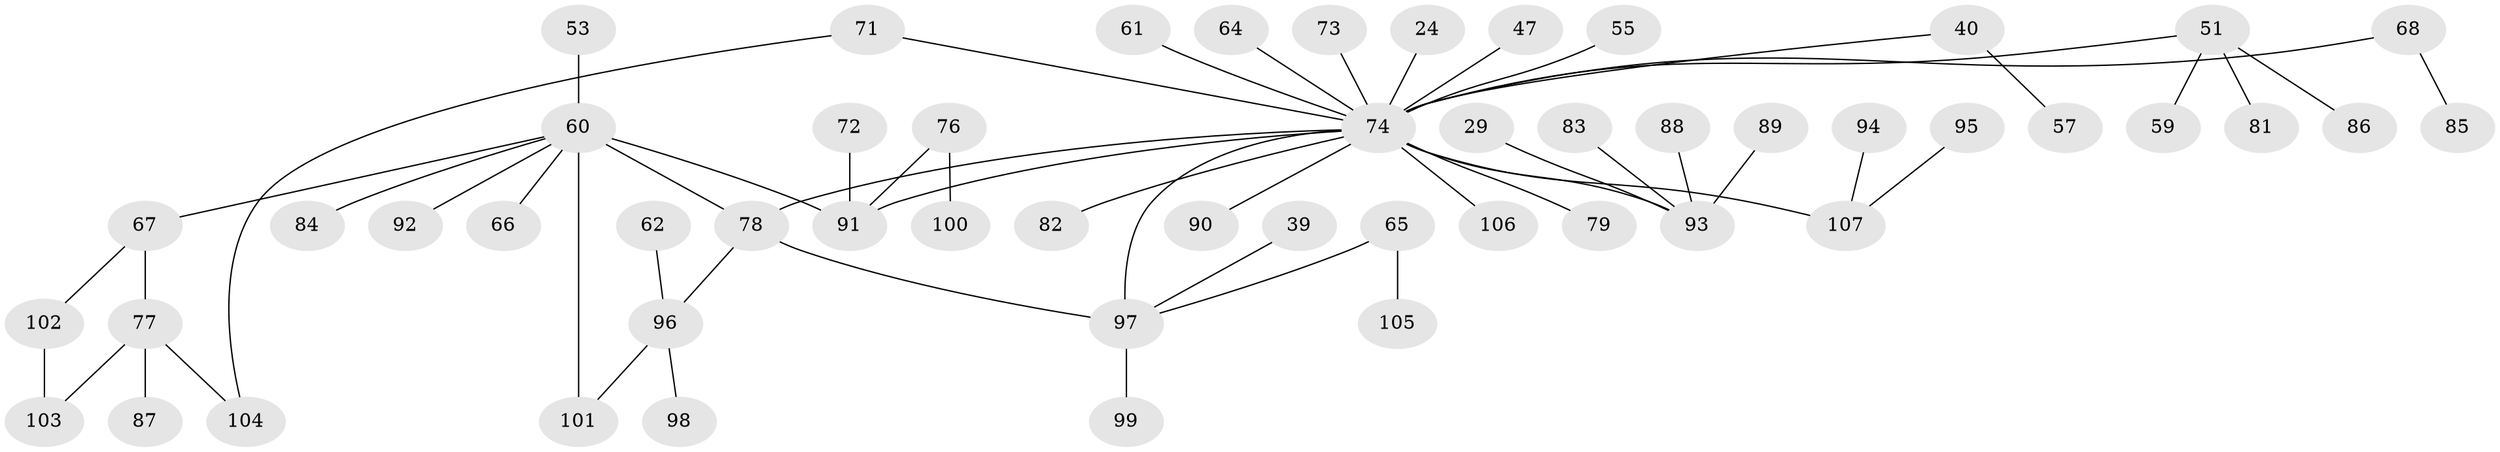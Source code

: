 // original degree distribution, {6: 0.037383177570093455, 4: 0.08411214953271028, 7: 0.018691588785046728, 5: 0.028037383177570093, 2: 0.2803738317757009, 3: 0.12149532710280374, 1: 0.42990654205607476}
// Generated by graph-tools (version 1.1) at 2025/42/03/09/25 04:42:58]
// undirected, 53 vertices, 57 edges
graph export_dot {
graph [start="1"]
  node [color=gray90,style=filled];
  24;
  29;
  39;
  40;
  47;
  51 [super="+18"];
  53;
  55 [super="+25"];
  57;
  59;
  60 [super="+5+44"];
  61;
  62;
  64;
  65 [super="+42"];
  66 [super="+17"];
  67 [super="+21+38"];
  68 [super="+41"];
  71 [super="+45"];
  72;
  73;
  74 [super="+37+54"];
  76;
  77;
  78 [super="+4+75"];
  79;
  81;
  82;
  83;
  84;
  85;
  86;
  87;
  88;
  89;
  90;
  91 [super="+27+11+46"];
  92;
  93 [super="+10+50+63"];
  94;
  95;
  96 [super="+80+43+56"];
  97 [super="+70+49+48"];
  98;
  99;
  100;
  101;
  102;
  103;
  104 [super="+58"];
  105;
  106;
  107 [super="+33"];
  24 -- 74;
  29 -- 93;
  39 -- 97;
  40 -- 57;
  40 -- 74;
  47 -- 74;
  51 -- 59;
  51 -- 81;
  51 -- 86;
  51 -- 74;
  53 -- 60;
  55 -- 74;
  60 -- 84;
  60 -- 101;
  60 -- 78 [weight=3];
  60 -- 67;
  60 -- 91;
  60 -- 66;
  60 -- 92;
  61 -- 74;
  62 -- 96;
  64 -- 74;
  65 -- 105;
  65 -- 97;
  67 -- 102;
  67 -- 77;
  68 -- 74;
  68 -- 85;
  71 -- 74;
  71 -- 104;
  72 -- 91;
  73 -- 74;
  74 -- 79;
  74 -- 106;
  74 -- 107 [weight=2];
  74 -- 78;
  74 -- 82;
  74 -- 90;
  74 -- 93 [weight=3];
  74 -- 91;
  74 -- 97 [weight=2];
  76 -- 100;
  76 -- 91;
  77 -- 87;
  77 -- 103;
  77 -- 104;
  78 -- 97;
  78 -- 96;
  83 -- 93;
  88 -- 93;
  89 -- 93;
  94 -- 107;
  95 -- 107;
  96 -- 101;
  96 -- 98;
  97 -- 99;
  102 -- 103;
}
